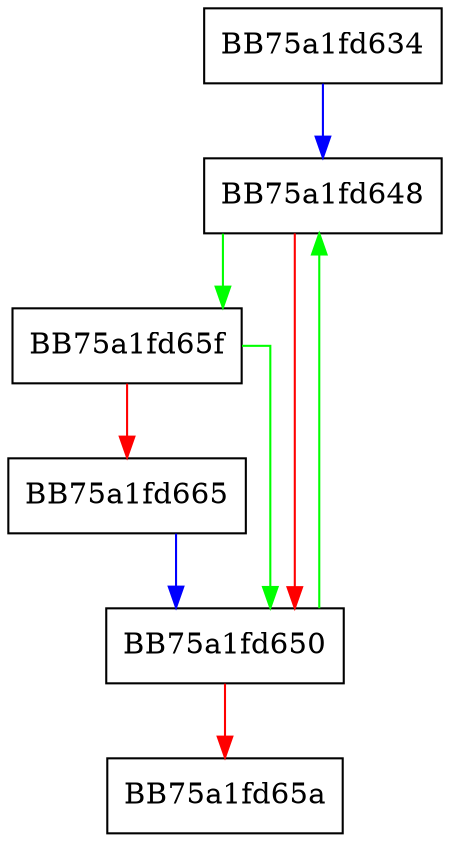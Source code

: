 digraph markmt {
  node [shape="box"];
  graph [splines=ortho];
  BB75a1fd634 -> BB75a1fd648 [color="blue"];
  BB75a1fd648 -> BB75a1fd65f [color="green"];
  BB75a1fd648 -> BB75a1fd650 [color="red"];
  BB75a1fd650 -> BB75a1fd648 [color="green"];
  BB75a1fd650 -> BB75a1fd65a [color="red"];
  BB75a1fd65f -> BB75a1fd650 [color="green"];
  BB75a1fd65f -> BB75a1fd665 [color="red"];
  BB75a1fd665 -> BB75a1fd650 [color="blue"];
}